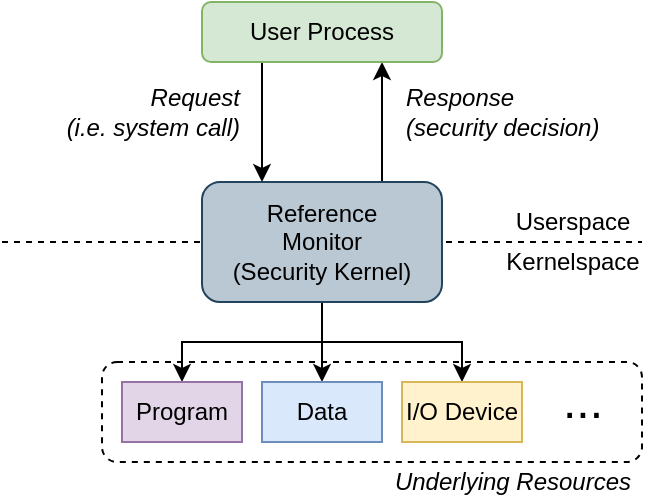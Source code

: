 <mxfile version="14.6.13" type="device"><diagram id="ckXjF8kOA809ojfekxAS" name="Page-1"><mxGraphModel dx="1109" dy="627" grid="1" gridSize="10" guides="1" tooltips="1" connect="1" arrows="1" fold="1" page="1" pageScale="1" pageWidth="850" pageHeight="1100" math="0" shadow="0"><root><mxCell id="0"/><mxCell id="1" parent="0"/><mxCell id="9fN6oFgxA7fZmNnMFcbC-18" value="" style="rounded=1;whiteSpace=wrap;html=1;align=center;dashed=1;" vertex="1" parent="1"><mxGeometry x="210" y="340" width="270" height="50" as="geometry"/></mxCell><mxCell id="9fN6oFgxA7fZmNnMFcbC-15" value="" style="endArrow=none;dashed=1;html=1;" edge="1" parent="1"><mxGeometry width="50" height="50" relative="1" as="geometry"><mxPoint x="160" y="280" as="sourcePoint"/><mxPoint x="480" y="280" as="targetPoint"/></mxGeometry></mxCell><mxCell id="9fN6oFgxA7fZmNnMFcbC-6" style="edgeStyle=orthogonalEdgeStyle;rounded=0;orthogonalLoop=1;jettySize=auto;html=1;exitX=0.75;exitY=0;exitDx=0;exitDy=0;entryX=0.75;entryY=1;entryDx=0;entryDy=0;" edge="1" parent="1" source="9fN6oFgxA7fZmNnMFcbC-1" target="9fN6oFgxA7fZmNnMFcbC-2"><mxGeometry relative="1" as="geometry"/></mxCell><mxCell id="9fN6oFgxA7fZmNnMFcbC-12" style="edgeStyle=orthogonalEdgeStyle;rounded=0;orthogonalLoop=1;jettySize=auto;html=1;exitX=0.5;exitY=1;exitDx=0;exitDy=0;" edge="1" parent="1" source="9fN6oFgxA7fZmNnMFcbC-1" target="9fN6oFgxA7fZmNnMFcbC-9"><mxGeometry relative="1" as="geometry"/></mxCell><mxCell id="9fN6oFgxA7fZmNnMFcbC-13" style="edgeStyle=orthogonalEdgeStyle;rounded=0;orthogonalLoop=1;jettySize=auto;html=1;exitX=0.5;exitY=1;exitDx=0;exitDy=0;entryX=0.5;entryY=0;entryDx=0;entryDy=0;" edge="1" parent="1" source="9fN6oFgxA7fZmNnMFcbC-1" target="9fN6oFgxA7fZmNnMFcbC-10"><mxGeometry relative="1" as="geometry"/></mxCell><mxCell id="9fN6oFgxA7fZmNnMFcbC-14" style="edgeStyle=orthogonalEdgeStyle;rounded=0;orthogonalLoop=1;jettySize=auto;html=1;exitX=0.5;exitY=1;exitDx=0;exitDy=0;" edge="1" parent="1" source="9fN6oFgxA7fZmNnMFcbC-1" target="9fN6oFgxA7fZmNnMFcbC-11"><mxGeometry relative="1" as="geometry"/></mxCell><mxCell id="9fN6oFgxA7fZmNnMFcbC-1" value="Reference&lt;br&gt;Monitor&lt;br&gt;(Security Kernel)" style="rounded=1;whiteSpace=wrap;html=1;fillColor=#bac8d3;strokeColor=#23445d;" vertex="1" parent="1"><mxGeometry x="260" y="250" width="120" height="60" as="geometry"/></mxCell><mxCell id="9fN6oFgxA7fZmNnMFcbC-4" style="edgeStyle=orthogonalEdgeStyle;rounded=0;orthogonalLoop=1;jettySize=auto;html=1;exitX=0.25;exitY=1;exitDx=0;exitDy=0;entryX=0.25;entryY=0;entryDx=0;entryDy=0;" edge="1" parent="1" source="9fN6oFgxA7fZmNnMFcbC-2" target="9fN6oFgxA7fZmNnMFcbC-1"><mxGeometry relative="1" as="geometry"/></mxCell><mxCell id="9fN6oFgxA7fZmNnMFcbC-2" value="User Process" style="rounded=1;whiteSpace=wrap;html=1;fillColor=#d5e8d4;strokeColor=#82b366;" vertex="1" parent="1"><mxGeometry x="260" y="160" width="120" height="30" as="geometry"/></mxCell><mxCell id="9fN6oFgxA7fZmNnMFcbC-5" value="&lt;i&gt;Request&lt;br&gt;(i.e. system call)&lt;br&gt;&lt;/i&gt;" style="text;html=1;align=right;verticalAlign=middle;resizable=0;points=[];autosize=1;strokeColor=none;" vertex="1" parent="1"><mxGeometry x="180" y="200" width="100" height="30" as="geometry"/></mxCell><mxCell id="9fN6oFgxA7fZmNnMFcbC-7" value="&lt;i&gt;Response&lt;br&gt;(security decision)&lt;br&gt;&lt;/i&gt;" style="text;html=1;align=left;verticalAlign=middle;resizable=0;points=[];autosize=1;strokeColor=none;" vertex="1" parent="1"><mxGeometry x="360" y="200" width="110" height="30" as="geometry"/></mxCell><mxCell id="9fN6oFgxA7fZmNnMFcbC-9" value="Program" style="rounded=0;whiteSpace=wrap;html=1;align=center;fillColor=#e1d5e7;strokeColor=#9673a6;" vertex="1" parent="1"><mxGeometry x="220" y="350" width="60" height="30" as="geometry"/></mxCell><mxCell id="9fN6oFgxA7fZmNnMFcbC-10" value="Data" style="rounded=0;whiteSpace=wrap;html=1;align=center;fillColor=#dae8fc;strokeColor=#6c8ebf;" vertex="1" parent="1"><mxGeometry x="290" y="350" width="60" height="30" as="geometry"/></mxCell><mxCell id="9fN6oFgxA7fZmNnMFcbC-11" value="I/O Device" style="rounded=0;whiteSpace=wrap;html=1;align=center;fillColor=#fff2cc;strokeColor=#d6b656;" vertex="1" parent="1"><mxGeometry x="360" y="350" width="60" height="30" as="geometry"/></mxCell><mxCell id="9fN6oFgxA7fZmNnMFcbC-16" value="Userspace" style="text;html=1;align=center;verticalAlign=middle;resizable=0;points=[];autosize=1;strokeColor=none;" vertex="1" parent="1"><mxGeometry x="410" y="260" width="70" height="20" as="geometry"/></mxCell><mxCell id="9fN6oFgxA7fZmNnMFcbC-17" value="Kernelspace" style="text;html=1;align=center;verticalAlign=middle;resizable=0;points=[];autosize=1;strokeColor=none;" vertex="1" parent="1"><mxGeometry x="405" y="280" width="80" height="20" as="geometry"/></mxCell><mxCell id="9fN6oFgxA7fZmNnMFcbC-19" value="Underlying Resources" style="text;html=1;align=center;verticalAlign=middle;resizable=0;points=[];autosize=1;strokeColor=none;fontStyle=2" vertex="1" parent="1"><mxGeometry x="350" y="390" width="130" height="20" as="geometry"/></mxCell><mxCell id="9fN6oFgxA7fZmNnMFcbC-26" value="&lt;font style=&quot;font-size: 24px&quot;&gt;...&lt;/font&gt;" style="text;html=1;align=center;verticalAlign=middle;resizable=0;points=[];autosize=1;strokeColor=none;" vertex="1" parent="1"><mxGeometry x="430" y="350" width="40" height="20" as="geometry"/></mxCell></root></mxGraphModel></diagram></mxfile>
